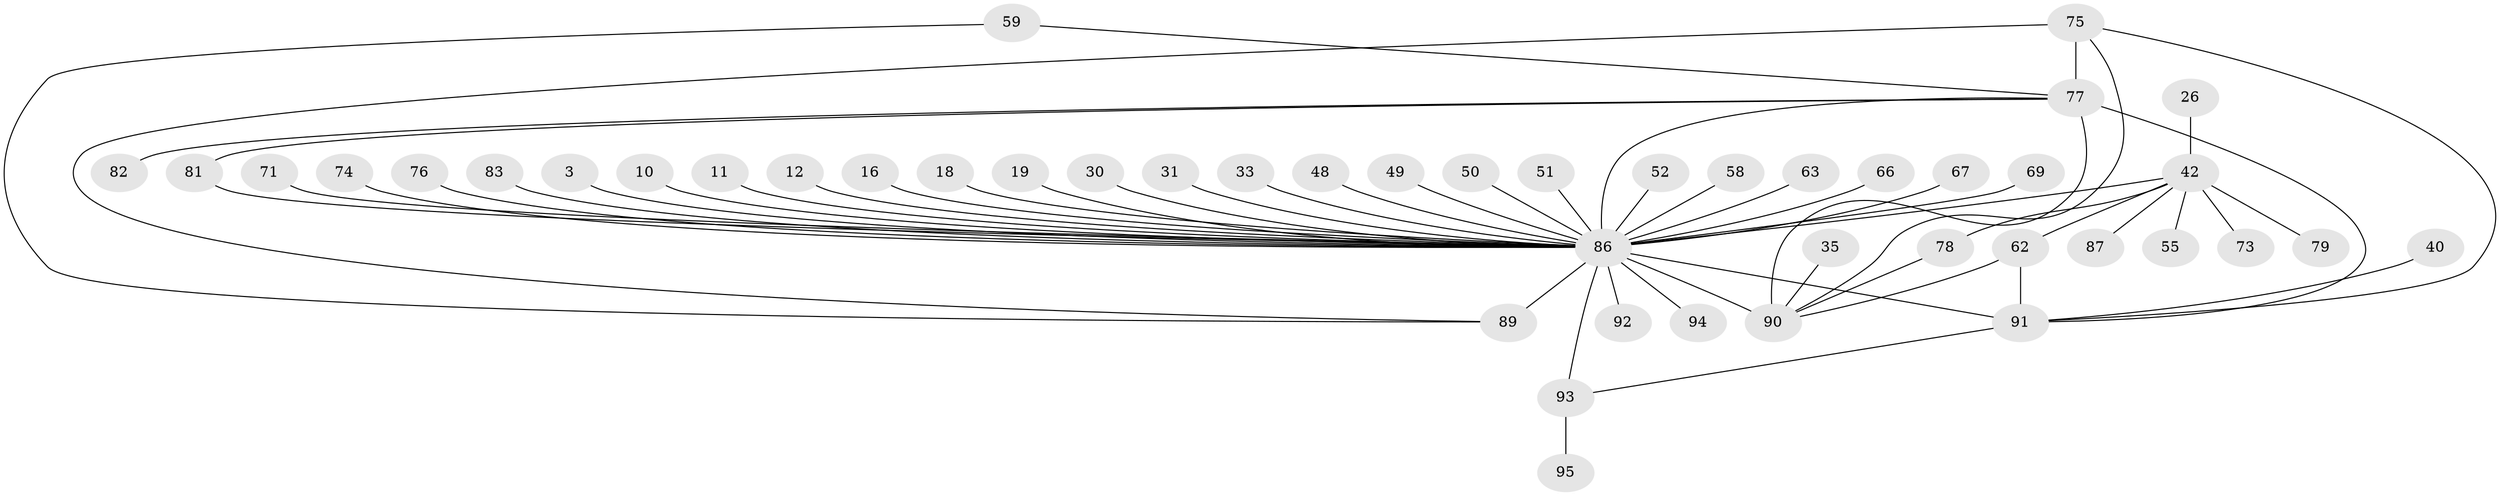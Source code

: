 // original degree distribution, {13: 0.021052631578947368, 15: 0.010526315789473684, 1: 0.4105263157894737, 2: 0.2, 5: 0.06315789473684211, 40: 0.010526315789473684, 12: 0.010526315789473684, 3: 0.14736842105263157, 9: 0.010526315789473684, 7: 0.010526315789473684, 4: 0.08421052631578947, 8: 0.010526315789473684, 6: 0.010526315789473684}
// Generated by graph-tools (version 1.1) at 2025/47/03/09/25 04:47:48]
// undirected, 47 vertices, 57 edges
graph export_dot {
graph [start="1"]
  node [color=gray90,style=filled];
  3;
  10;
  11;
  12;
  16;
  18;
  19;
  26;
  30;
  31;
  33;
  35;
  40;
  42 [super="+2+21+38"];
  48;
  49;
  50;
  51;
  52;
  55;
  58;
  59;
  62 [super="+60"];
  63;
  66;
  67;
  69;
  71;
  73 [super="+46"];
  74;
  75 [super="+53"];
  76 [super="+44"];
  77 [super="+57+14"];
  78 [super="+39"];
  79;
  81;
  82;
  83;
  86 [super="+47+64+41"];
  87 [super="+54"];
  89 [super="+70+85"];
  90 [super="+88+80+65+72"];
  91 [super="+5+84+34+37"];
  92;
  93 [super="+20+9+61"];
  94;
  95;
  3 -- 86;
  10 -- 86;
  11 -- 86;
  12 -- 86;
  16 -- 86;
  18 -- 86;
  19 -- 86;
  26 -- 42;
  30 -- 86;
  31 -- 86;
  33 -- 86;
  35 -- 90;
  40 -- 91;
  42 -- 79;
  42 -- 55;
  42 -- 78;
  42 -- 73;
  42 -- 87;
  42 -- 62;
  42 -- 86 [weight=8];
  48 -- 86;
  49 -- 86;
  50 -- 86;
  51 -- 86;
  52 -- 86;
  58 -- 86;
  59 -- 89;
  59 -- 77;
  62 -- 91;
  62 -- 90;
  63 -- 86;
  66 -- 86;
  67 -- 86;
  69 -- 86;
  71 -- 86;
  74 -- 86;
  75 -- 89;
  75 -- 77 [weight=3];
  75 -- 90 [weight=2];
  75 -- 91;
  76 -- 86 [weight=2];
  77 -- 91 [weight=3];
  77 -- 81;
  77 -- 82;
  77 -- 90;
  77 -- 86 [weight=2];
  78 -- 90;
  81 -- 86 [weight=2];
  83 -- 86;
  86 -- 90 [weight=13];
  86 -- 89 [weight=5];
  86 -- 91 [weight=3];
  86 -- 92;
  86 -- 93 [weight=5];
  86 -- 94;
  91 -- 93 [weight=2];
  93 -- 95;
}
